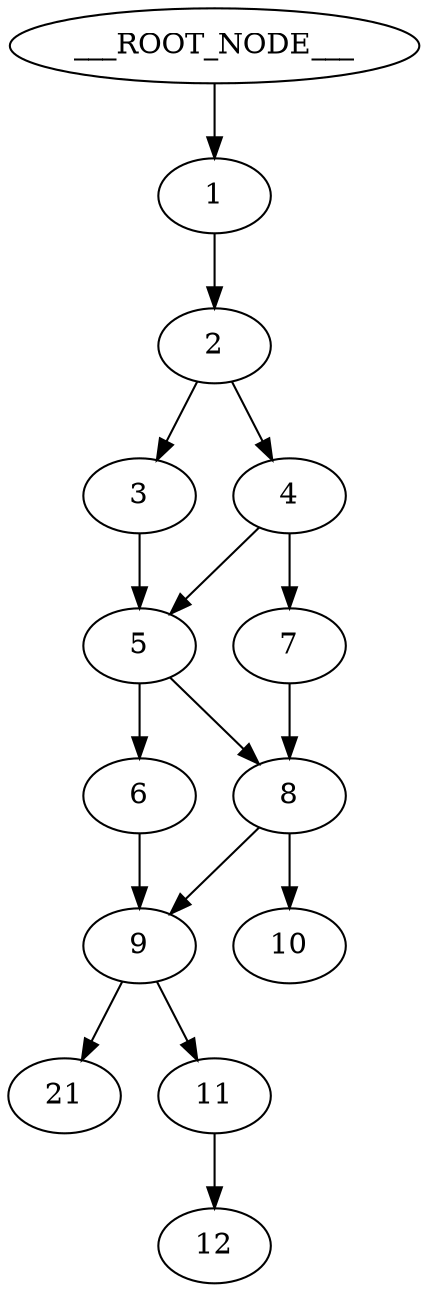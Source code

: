 digraph G {
	"___ROOT_NODE___" -> "1"
	"1" -> "2"
	"2" -> "3"
	"3" -> "5"
	"5" -> "6"
	"6" -> "9"
	"9" -> "21"
	"9" -> "11"
	"11" -> "12"
	"8" -> "9"
	"8" -> "10"
	"5" -> "8"
	"7" -> "8"
	"4" -> "7"
	"4" -> "5"
	"2" -> "4"
}